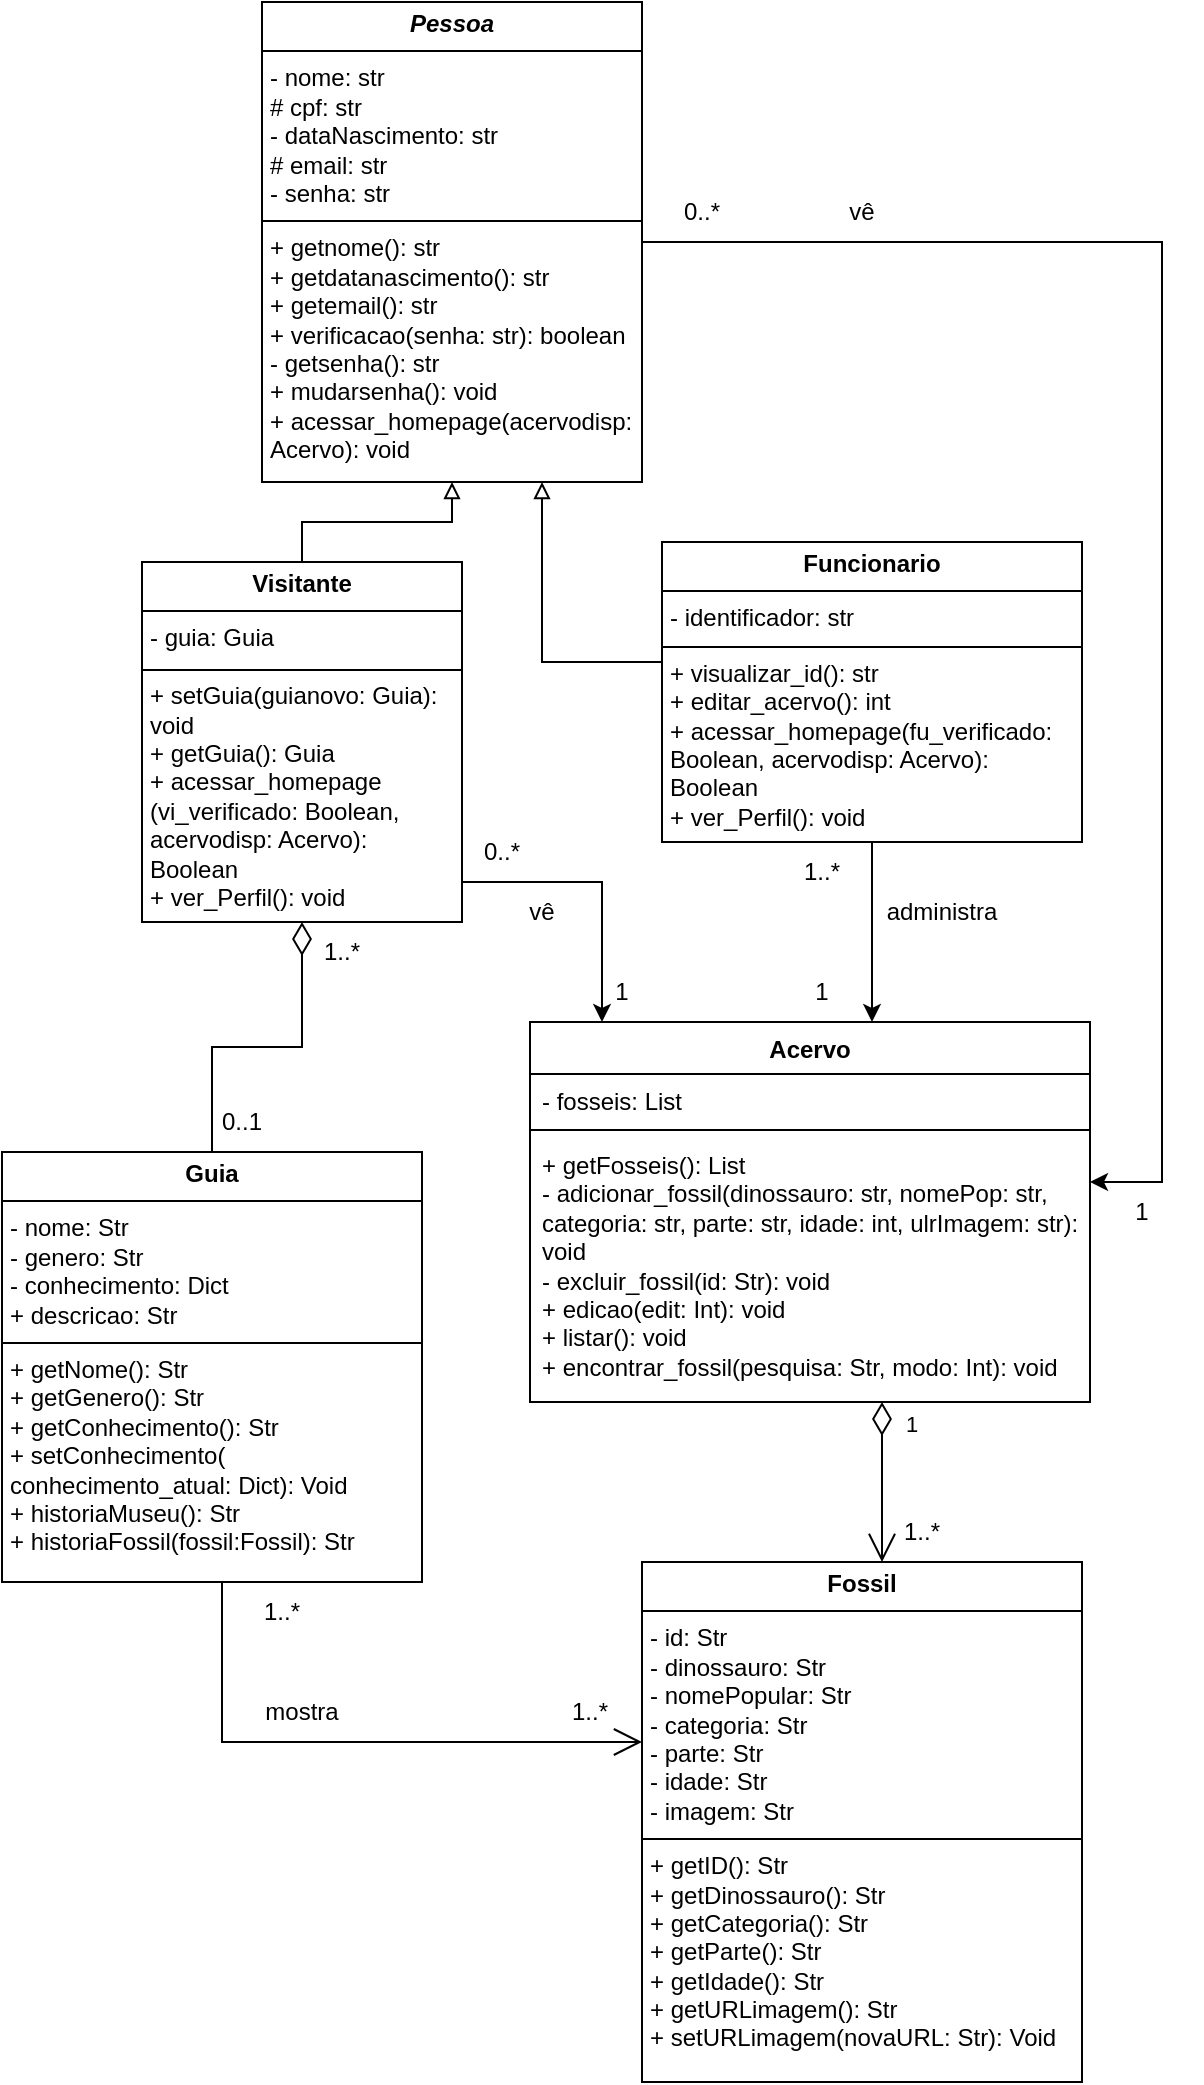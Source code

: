 <mxfile version="26.0.5">
  <diagram name="Página-1" id="xMBLjgHwu8_9Ey4e87Mu">
    <mxGraphModel dx="1290" dy="522" grid="1" gridSize="10" guides="1" tooltips="1" connect="1" arrows="1" fold="1" page="1" pageScale="1" pageWidth="827" pageHeight="1169" math="0" shadow="0">
      <root>
        <mxCell id="0" />
        <mxCell id="1" parent="0" />
        <mxCell id="WWB1QtBmt00bxEmmquas-6" style="edgeStyle=orthogonalEdgeStyle;rounded=0;orthogonalLoop=1;jettySize=auto;html=1;" parent="1" source="QGTMMUV1N1az6ob_RiHV-1" target="ZSzZyokpukPjl3Q3LuYp-4" edge="1">
          <mxGeometry relative="1" as="geometry">
            <Array as="points">
              <mxPoint x="730" y="130" />
              <mxPoint x="730" y="600" />
            </Array>
          </mxGeometry>
        </mxCell>
        <mxCell id="QGTMMUV1N1az6ob_RiHV-1" value="&lt;p style=&quot;margin:0px;margin-top:4px;text-align:center;&quot;&gt;&lt;b&gt;&lt;i&gt;Pessoa&lt;/i&gt;&lt;/b&gt;&lt;/p&gt;&lt;hr size=&quot;1&quot; style=&quot;border-style:solid;&quot;&gt;&lt;p style=&quot;margin:0px;margin-left:4px;&quot;&gt;- nome: str&lt;/p&gt;&lt;p style=&quot;margin:0px;margin-left:4px;&quot;&gt;# cpf: str&lt;/p&gt;&lt;p style=&quot;margin:0px;margin-left:4px;&quot;&gt;- dataNascimento: str&lt;/p&gt;&lt;p style=&quot;margin:0px;margin-left:4px;&quot;&gt;# email: str&lt;/p&gt;&lt;p style=&quot;margin:0px;margin-left:4px;&quot;&gt;- senha: str&lt;/p&gt;&lt;hr size=&quot;1&quot; style=&quot;border-style:solid;&quot;&gt;&lt;p style=&quot;margin:0px;margin-left:4px;&quot;&gt;&lt;span style=&quot;background-color: initial;&quot;&gt;+ getnome(): str&lt;/span&gt;&lt;/p&gt;&lt;p style=&quot;margin:0px;margin-left:4px;&quot;&gt;&lt;span style=&quot;background-color: initial;&quot;&gt;+ getdatanascimento(): str&lt;/span&gt;&lt;/p&gt;&lt;p style=&quot;margin:0px;margin-left:4px;&quot;&gt;&lt;span style=&quot;background-color: initial;&quot;&gt;+ getemail(): str&lt;/span&gt;&lt;/p&gt;&lt;p style=&quot;margin:0px;margin-left:4px;&quot;&gt;&lt;span style=&quot;background-color: initial;&quot;&gt;+ verificacao(senha: str): boolean&lt;/span&gt;&lt;/p&gt;&lt;p style=&quot;margin:0px;margin-left:4px;&quot;&gt;&lt;span style=&quot;background-color: initial;&quot;&gt;- getsenha(): str&lt;/span&gt;&lt;/p&gt;&lt;p style=&quot;margin:0px;margin-left:4px;&quot;&gt;&lt;span style=&quot;background-color: initial;&quot;&gt;+ mudarsenha(): void&lt;/span&gt;&lt;/p&gt;&lt;p style=&quot;margin:0px;margin-left:4px;&quot;&gt;+ acessar_homepage(acervodisp: Acervo): void&lt;/p&gt;" style="verticalAlign=top;align=left;overflow=fill;html=1;whiteSpace=wrap;" parent="1" vertex="1">
          <mxGeometry x="280" y="10" width="190" height="240" as="geometry" />
        </mxCell>
        <mxCell id="ZSzZyokpukPjl3Q3LuYp-15" style="edgeStyle=orthogonalEdgeStyle;rounded=0;orthogonalLoop=1;jettySize=auto;html=1;endArrow=none;endFill=0;startArrow=diamondThin;startFill=0;endSize=12;startSize=14;" parent="1" source="QGTMMUV1N1az6ob_RiHV-2" target="QGTMMUV1N1az6ob_RiHV-6" edge="1">
          <mxGeometry relative="1" as="geometry" />
        </mxCell>
        <mxCell id="WWB1QtBmt00bxEmmquas-5" style="edgeStyle=orthogonalEdgeStyle;rounded=0;orthogonalLoop=1;jettySize=auto;html=1;" parent="1" source="QGTMMUV1N1az6ob_RiHV-2" target="ZSzZyokpukPjl3Q3LuYp-1" edge="1">
          <mxGeometry relative="1" as="geometry">
            <Array as="points">
              <mxPoint x="450" y="450" />
            </Array>
          </mxGeometry>
        </mxCell>
        <mxCell id="QGTMMUV1N1az6ob_RiHV-2" value="&lt;p style=&quot;margin:0px;margin-top:4px;text-align:center;&quot;&gt;&lt;b&gt;Visitante&lt;/b&gt;&lt;/p&gt;&lt;hr size=&quot;1&quot; style=&quot;border-style:solid;&quot;&gt;&lt;p style=&quot;margin:0px;margin-left:4px;&quot;&gt;&lt;span style=&quot;background-color: initial;&quot;&gt;- guia: Guia&lt;/span&gt;&lt;/p&gt;&lt;p style=&quot;margin:0px;margin-left:4px;&quot;&gt;&lt;span style=&quot;background-color: initial;&quot;&gt;&lt;br&gt;&lt;/span&gt;&lt;/p&gt;&lt;p style=&quot;margin:0px;margin-left:4px;&quot;&gt;&lt;span style=&quot;background-color: initial;&quot;&gt;+ setGuia(guianovo: Guia): void&lt;/span&gt;&lt;/p&gt;&lt;p style=&quot;margin:0px;margin-left:4px;&quot;&gt;&lt;span style=&quot;background-color: initial;&quot;&gt;+ getGuia(): Guia&lt;/span&gt;&lt;/p&gt;&lt;p style=&quot;margin:0px;margin-left:4px;&quot;&gt;+ acessar_homepage (vi_verificado: Boolean, acervodisp: Acervo): Boolean&lt;/p&gt;&lt;p style=&quot;margin:0px;margin-left:4px;&quot;&gt;+ ver_Perfil(): void&lt;/p&gt;" style="verticalAlign=top;align=left;overflow=fill;html=1;whiteSpace=wrap;" parent="1" vertex="1">
          <mxGeometry x="220" y="290" width="160" height="180" as="geometry" />
        </mxCell>
        <mxCell id="ZSzZyokpukPjl3Q3LuYp-9" style="edgeStyle=orthogonalEdgeStyle;rounded=0;orthogonalLoop=1;jettySize=auto;html=1;endArrow=block;endFill=0;" parent="1" source="QGTMMUV1N1az6ob_RiHV-4" target="QGTMMUV1N1az6ob_RiHV-1" edge="1">
          <mxGeometry relative="1" as="geometry">
            <Array as="points">
              <mxPoint x="420" y="340" />
            </Array>
          </mxGeometry>
        </mxCell>
        <mxCell id="WWB1QtBmt00bxEmmquas-4" style="edgeStyle=orthogonalEdgeStyle;rounded=0;orthogonalLoop=1;jettySize=auto;html=1;" parent="1" source="QGTMMUV1N1az6ob_RiHV-4" target="ZSzZyokpukPjl3Q3LuYp-1" edge="1">
          <mxGeometry relative="1" as="geometry">
            <Array as="points">
              <mxPoint x="585" y="500" />
              <mxPoint x="585" y="500" />
            </Array>
          </mxGeometry>
        </mxCell>
        <mxCell id="QGTMMUV1N1az6ob_RiHV-4" value="&lt;p style=&quot;margin:0px;margin-top:4px;text-align:center;&quot;&gt;&lt;b&gt;Funcionario&lt;/b&gt;&lt;/p&gt;&lt;hr size=&quot;1&quot; style=&quot;border-style:solid;&quot;&gt;&lt;p style=&quot;margin:0px;margin-left:4px;&quot;&gt;- identificador: str&lt;/p&gt;&lt;hr size=&quot;1&quot; style=&quot;border-style:solid;&quot;&gt;&lt;p style=&quot;margin:0px;margin-left:4px;&quot;&gt;+ visualizar_id(): str&lt;/p&gt;&lt;p style=&quot;margin:0px;margin-left:4px;&quot;&gt;+ editar_acervo(): int&lt;/p&gt;&lt;p style=&quot;margin:0px;margin-left:4px;&quot;&gt;+ acessar_homepage(fu_verificado: Boolean, acervodisp: Acervo): Boolean&lt;/p&gt;&lt;p style=&quot;margin:0px;margin-left:4px;&quot;&gt;+&amp;nbsp;&lt;span style=&quot;background-color: transparent; color: light-dark(rgb(0, 0, 0), rgb(255, 255, 255));&quot;&gt;ver_Perfil(): void&lt;/span&gt;&lt;/p&gt;" style="verticalAlign=top;align=left;overflow=fill;html=1;whiteSpace=wrap;" parent="1" vertex="1">
          <mxGeometry x="480" y="280" width="210" height="150" as="geometry" />
        </mxCell>
        <mxCell id="WWB1QtBmt00bxEmmquas-3" style="edgeStyle=orthogonalEdgeStyle;rounded=0;orthogonalLoop=1;jettySize=auto;html=1;endArrow=open;endFill=0;strokeWidth=1;startSize=14;endSize=12;" parent="1" source="QGTMMUV1N1az6ob_RiHV-6" target="QGTMMUV1N1az6ob_RiHV-7" edge="1">
          <mxGeometry relative="1" as="geometry">
            <Array as="points">
              <mxPoint x="260" y="880" />
            </Array>
          </mxGeometry>
        </mxCell>
        <mxCell id="QGTMMUV1N1az6ob_RiHV-6" value="&lt;p style=&quot;margin:0px;margin-top:4px;text-align:center;&quot;&gt;&lt;b&gt;Guia&lt;/b&gt;&lt;/p&gt;&lt;hr size=&quot;1&quot; style=&quot;border-style:solid;&quot;&gt;&lt;p style=&quot;margin:0px;margin-left:4px;&quot;&gt;- nome: Str&lt;/p&gt;&lt;p style=&quot;margin:0px;margin-left:4px;&quot;&gt;- genero: Str&lt;/p&gt;&lt;p style=&quot;margin:0px;margin-left:4px;&quot;&gt;- conhecimento: Dict&lt;/p&gt;&lt;p style=&quot;margin:0px;margin-left:4px;&quot;&gt;+ descricao: Str&lt;/p&gt;&lt;hr size=&quot;1&quot; style=&quot;border-style:solid;&quot;&gt;&lt;p style=&quot;margin:0px;margin-left:4px;&quot;&gt;+ getNome(): Str&lt;/p&gt;&lt;p style=&quot;margin:0px;margin-left:4px;&quot;&gt;+ getGenero(): Str&lt;/p&gt;&lt;p style=&quot;margin:0px;margin-left:4px;&quot;&gt;+ getConhecimento(): Str&lt;/p&gt;&lt;p style=&quot;margin:0px;margin-left:4px;&quot;&gt;+ setConhecimento( conhecimento_atual: Dict): Void&lt;/p&gt;&lt;p style=&quot;margin:0px;margin-left:4px;&quot;&gt;+ historiaMuseu(): Str&lt;/p&gt;&lt;p style=&quot;margin:0px;margin-left:4px;&quot;&gt;+ historiaFossil(fossil:Fossil): Str&lt;/p&gt;" style="verticalAlign=top;align=left;overflow=fill;html=1;whiteSpace=wrap;" parent="1" vertex="1">
          <mxGeometry x="150" y="585" width="210" height="215" as="geometry" />
        </mxCell>
        <mxCell id="QGTMMUV1N1az6ob_RiHV-7" value="&lt;p style=&quot;margin:0px;margin-top:4px;text-align:center;&quot;&gt;&lt;b&gt;Fossil&lt;/b&gt;&lt;/p&gt;&lt;hr size=&quot;1&quot; style=&quot;border-style:solid;&quot;&gt;&lt;p style=&quot;margin:0px;margin-left:4px;&quot;&gt;- id: Str&lt;/p&gt;&lt;p style=&quot;margin:0px;margin-left:4px;&quot;&gt;- dinossauro: Str&lt;/p&gt;&lt;p style=&quot;margin:0px;margin-left:4px;&quot;&gt;- nomePopular: Str&lt;/p&gt;&lt;p style=&quot;margin:0px;margin-left:4px;&quot;&gt;- categoria: Str&lt;/p&gt;&lt;p style=&quot;margin:0px;margin-left:4px;&quot;&gt;- parte: Str&lt;/p&gt;&lt;p style=&quot;margin:0px;margin-left:4px;&quot;&gt;- idade: Str&lt;/p&gt;&lt;p style=&quot;margin:0px;margin-left:4px;&quot;&gt;- imagem: Str&lt;/p&gt;&lt;hr size=&quot;1&quot; style=&quot;border-style:solid;&quot;&gt;&lt;p style=&quot;margin:0px;margin-left:4px;&quot;&gt;+ getID(): Str&lt;/p&gt;&lt;p style=&quot;margin:0px;margin-left:4px;&quot;&gt;+ getDinossauro(): Str&lt;/p&gt;&lt;p style=&quot;margin:0px;margin-left:4px;&quot;&gt;+ getCategoria(): Str&lt;/p&gt;&lt;p style=&quot;margin:0px;margin-left:4px;&quot;&gt;+ getParte(): Str&lt;/p&gt;&lt;p style=&quot;margin:0px;margin-left:4px;&quot;&gt;+ getIdade(): Str&lt;/p&gt;&lt;p style=&quot;margin:0px;margin-left:4px;&quot;&gt;+ getURLimagem(): Str&lt;/p&gt;&lt;p style=&quot;margin:0px;margin-left:4px;&quot;&gt;+ setURLimagem(novaURL: Str): Void&lt;/p&gt;" style="verticalAlign=top;align=left;overflow=fill;html=1;whiteSpace=wrap;" parent="1" vertex="1">
          <mxGeometry x="470" y="790" width="220" height="260" as="geometry" />
        </mxCell>
        <mxCell id="ZSzZyokpukPjl3Q3LuYp-1" value="Acervo" style="swimlane;fontStyle=1;align=center;verticalAlign=top;childLayout=stackLayout;horizontal=1;startSize=26;horizontalStack=0;resizeParent=1;resizeParentMax=0;resizeLast=0;collapsible=1;marginBottom=0;whiteSpace=wrap;html=1;" parent="1" vertex="1">
          <mxGeometry x="414" y="520" width="280" height="190" as="geometry">
            <mxRectangle x="414" y="370" width="80" height="30" as="alternateBounds" />
          </mxGeometry>
        </mxCell>
        <mxCell id="ZSzZyokpukPjl3Q3LuYp-2" value="&lt;div&gt;&lt;span style=&quot;background-color: initial;&quot;&gt;- fosseis: List&lt;/span&gt;&lt;/div&gt;&lt;div&gt;&lt;span style=&quot;background-color: initial;&quot;&gt;&lt;br&gt;&lt;/span&gt;&lt;/div&gt;&lt;div&gt;&lt;span style=&quot;background-color: initial;&quot;&gt;&lt;br&gt;&lt;/span&gt;&lt;/div&gt;" style="text;strokeColor=none;fillColor=none;align=left;verticalAlign=top;spacingLeft=4;spacingRight=4;overflow=hidden;rotatable=0;points=[[0,0.5],[1,0.5]];portConstraint=eastwest;whiteSpace=wrap;html=1;" parent="ZSzZyokpukPjl3Q3LuYp-1" vertex="1">
          <mxGeometry y="26" width="280" height="24" as="geometry" />
        </mxCell>
        <mxCell id="ZSzZyokpukPjl3Q3LuYp-3" value="" style="line;strokeWidth=1;fillColor=none;align=left;verticalAlign=middle;spacingTop=-1;spacingLeft=3;spacingRight=3;rotatable=0;labelPosition=right;points=[];portConstraint=eastwest;strokeColor=inherit;" parent="ZSzZyokpukPjl3Q3LuYp-1" vertex="1">
          <mxGeometry y="50" width="280" height="8" as="geometry" />
        </mxCell>
        <mxCell id="ZSzZyokpukPjl3Q3LuYp-4" value="&lt;div&gt;+ getFosseis(): List&lt;/div&gt;- adicionar_fossil(dinossauro: str, nomePop: str, categoria: str, parte: str, idade: int, ulrImagem: str): void&lt;div&gt;- excluir_fossil(id: Str): void&lt;/div&gt;&lt;div&gt;+ edicao(edit: Int): void&lt;/div&gt;&lt;div&gt;+ listar(): void&lt;/div&gt;&lt;div&gt;+ encontrar_fossil(pesquisa: Str, modo: Int): void&lt;/div&gt;&lt;div&gt;&lt;br&gt;&lt;/div&gt;&lt;div&gt;&lt;br&gt;&lt;/div&gt;" style="text;strokeColor=none;fillColor=none;align=left;verticalAlign=top;spacingLeft=4;spacingRight=4;overflow=hidden;rotatable=0;points=[[0,0.5],[1,0.5]];portConstraint=eastwest;whiteSpace=wrap;html=1;" parent="ZSzZyokpukPjl3Q3LuYp-1" vertex="1">
          <mxGeometry y="58" width="280" height="132" as="geometry" />
        </mxCell>
        <mxCell id="ZSzZyokpukPjl3Q3LuYp-10" style="edgeStyle=orthogonalEdgeStyle;rounded=0;orthogonalLoop=1;jettySize=auto;html=1;endArrow=block;endFill=0;" parent="1" source="QGTMMUV1N1az6ob_RiHV-2" target="QGTMMUV1N1az6ob_RiHV-1" edge="1">
          <mxGeometry relative="1" as="geometry" />
        </mxCell>
        <mxCell id="ZSzZyokpukPjl3Q3LuYp-11" value="" style="line;strokeWidth=1;fillColor=none;align=left;verticalAlign=middle;spacingTop=-1;spacingLeft=3;spacingRight=3;rotatable=0;labelPosition=right;points=[];portConstraint=eastwest;strokeColor=inherit;" parent="1" vertex="1">
          <mxGeometry x="220" y="340" width="160" height="8" as="geometry" />
        </mxCell>
        <mxCell id="ZSzZyokpukPjl3Q3LuYp-14" value="1" style="endArrow=open;html=1;endSize=12;startArrow=diamondThin;startSize=14;startFill=0;edgeStyle=orthogonalEdgeStyle;align=left;verticalAlign=bottom;rounded=0;endFill=0;" parent="1" source="ZSzZyokpukPjl3Q3LuYp-4" target="QGTMMUV1N1az6ob_RiHV-7" edge="1">
          <mxGeometry x="-0.5" y="10" relative="1" as="geometry">
            <mxPoint x="450" y="630" as="sourcePoint" />
            <mxPoint x="610" y="630" as="targetPoint" />
            <Array as="points">
              <mxPoint x="590" y="740" />
              <mxPoint x="590" y="740" />
            </Array>
            <mxPoint as="offset" />
          </mxGeometry>
        </mxCell>
        <mxCell id="WWB1QtBmt00bxEmmquas-7" value="1..*" style="text;html=1;align=center;verticalAlign=middle;whiteSpace=wrap;rounded=0;" parent="1" vertex="1">
          <mxGeometry x="290" y="470" width="60" height="30" as="geometry" />
        </mxCell>
        <mxCell id="WWB1QtBmt00bxEmmquas-8" value="0..1" style="text;html=1;align=center;verticalAlign=middle;whiteSpace=wrap;rounded=0;" parent="1" vertex="1">
          <mxGeometry x="240" y="555" width="60" height="30" as="geometry" />
        </mxCell>
        <mxCell id="WWB1QtBmt00bxEmmquas-9" value="1..*" style="text;html=1;align=center;verticalAlign=middle;whiteSpace=wrap;rounded=0;" parent="1" vertex="1">
          <mxGeometry x="580" y="760" width="60" height="30" as="geometry" />
        </mxCell>
        <mxCell id="WWB1QtBmt00bxEmmquas-10" value="mostra" style="text;html=1;align=center;verticalAlign=middle;whiteSpace=wrap;rounded=0;" parent="1" vertex="1">
          <mxGeometry x="270" y="850" width="60" height="30" as="geometry" />
        </mxCell>
        <mxCell id="WWB1QtBmt00bxEmmquas-11" value="1..*" style="text;html=1;align=center;verticalAlign=middle;whiteSpace=wrap;rounded=0;" parent="1" vertex="1">
          <mxGeometry x="260" y="800" width="60" height="30" as="geometry" />
        </mxCell>
        <mxCell id="WWB1QtBmt00bxEmmquas-12" value="1..*" style="text;html=1;align=center;verticalAlign=middle;whiteSpace=wrap;rounded=0;" parent="1" vertex="1">
          <mxGeometry x="414" y="850" width="60" height="30" as="geometry" />
        </mxCell>
        <mxCell id="WWB1QtBmt00bxEmmquas-13" value="vê" style="text;html=1;align=center;verticalAlign=middle;whiteSpace=wrap;rounded=0;" parent="1" vertex="1">
          <mxGeometry x="390" y="450" width="60" height="30" as="geometry" />
        </mxCell>
        <mxCell id="WWB1QtBmt00bxEmmquas-14" value="0..*" style="text;html=1;align=center;verticalAlign=middle;whiteSpace=wrap;rounded=0;" parent="1" vertex="1">
          <mxGeometry x="370" y="420" width="60" height="30" as="geometry" />
        </mxCell>
        <mxCell id="WWB1QtBmt00bxEmmquas-16" value="1" style="text;html=1;align=center;verticalAlign=middle;whiteSpace=wrap;rounded=0;" parent="1" vertex="1">
          <mxGeometry x="430" y="490" width="60" height="30" as="geometry" />
        </mxCell>
        <mxCell id="WWB1QtBmt00bxEmmquas-17" value="1" style="text;html=1;align=center;verticalAlign=middle;whiteSpace=wrap;rounded=0;" parent="1" vertex="1">
          <mxGeometry x="530" y="490" width="60" height="30" as="geometry" />
        </mxCell>
        <mxCell id="WWB1QtBmt00bxEmmquas-18" value="1..*" style="text;html=1;align=center;verticalAlign=middle;whiteSpace=wrap;rounded=0;" parent="1" vertex="1">
          <mxGeometry x="530" y="430" width="60" height="30" as="geometry" />
        </mxCell>
        <mxCell id="WWB1QtBmt00bxEmmquas-19" value="administra" style="text;html=1;align=center;verticalAlign=middle;whiteSpace=wrap;rounded=0;" parent="1" vertex="1">
          <mxGeometry x="590" y="450" width="60" height="30" as="geometry" />
        </mxCell>
        <mxCell id="WWB1QtBmt00bxEmmquas-20" value="vê" style="text;html=1;align=center;verticalAlign=middle;whiteSpace=wrap;rounded=0;" parent="1" vertex="1">
          <mxGeometry x="550" y="100" width="60" height="30" as="geometry" />
        </mxCell>
        <mxCell id="WWB1QtBmt00bxEmmquas-21" value="0..*" style="text;html=1;align=center;verticalAlign=middle;whiteSpace=wrap;rounded=0;" parent="1" vertex="1">
          <mxGeometry x="470" y="100" width="60" height="30" as="geometry" />
        </mxCell>
        <mxCell id="WWB1QtBmt00bxEmmquas-22" value="1" style="text;html=1;align=center;verticalAlign=middle;whiteSpace=wrap;rounded=0;" parent="1" vertex="1">
          <mxGeometry x="690" y="600" width="60" height="30" as="geometry" />
        </mxCell>
      </root>
    </mxGraphModel>
  </diagram>
</mxfile>
